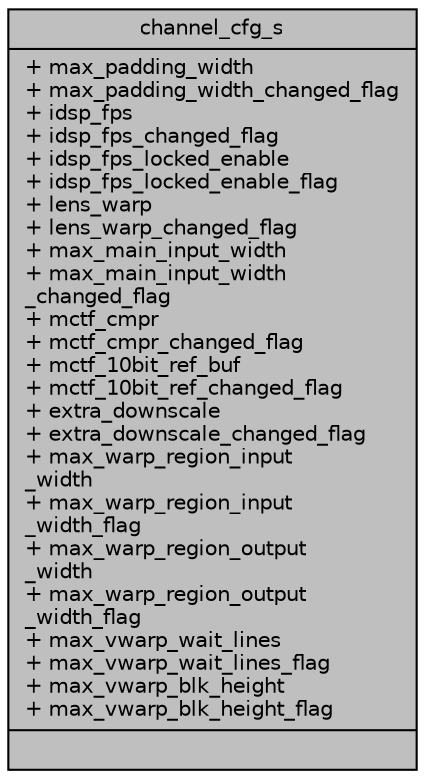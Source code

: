 digraph "channel_cfg_s"
{
 // INTERACTIVE_SVG=YES
 // LATEX_PDF_SIZE
  bgcolor="transparent";
  edge [fontname="Helvetica",fontsize="10",labelfontname="Helvetica",labelfontsize="10"];
  node [fontname="Helvetica",fontsize="10",shape=record];
  Node1 [label="{channel_cfg_s\n|+ max_padding_width\l+ max_padding_width_changed_flag\l+ idsp_fps\l+ idsp_fps_changed_flag\l+ idsp_fps_locked_enable\l+ idsp_fps_locked_enable_flag\l+ lens_warp\l+ lens_warp_changed_flag\l+ max_main_input_width\l+ max_main_input_width\l_changed_flag\l+ mctf_cmpr\l+ mctf_cmpr_changed_flag\l+ mctf_10bit_ref_buf\l+ mctf_10bit_ref_changed_flag\l+ extra_downscale\l+ extra_downscale_changed_flag\l+ max_warp_region_input\l_width\l+ max_warp_region_input\l_width_flag\l+ max_warp_region_output\l_width\l+ max_warp_region_output\l_width_flag\l+ max_vwarp_wait_lines\l+ max_vwarp_wait_lines_flag\l+ max_vwarp_blk_height\l+ max_vwarp_blk_height_flag\l|}",height=0.2,width=0.4,color="black", fillcolor="grey75", style="filled", fontcolor="black",tooltip=" "];
}
